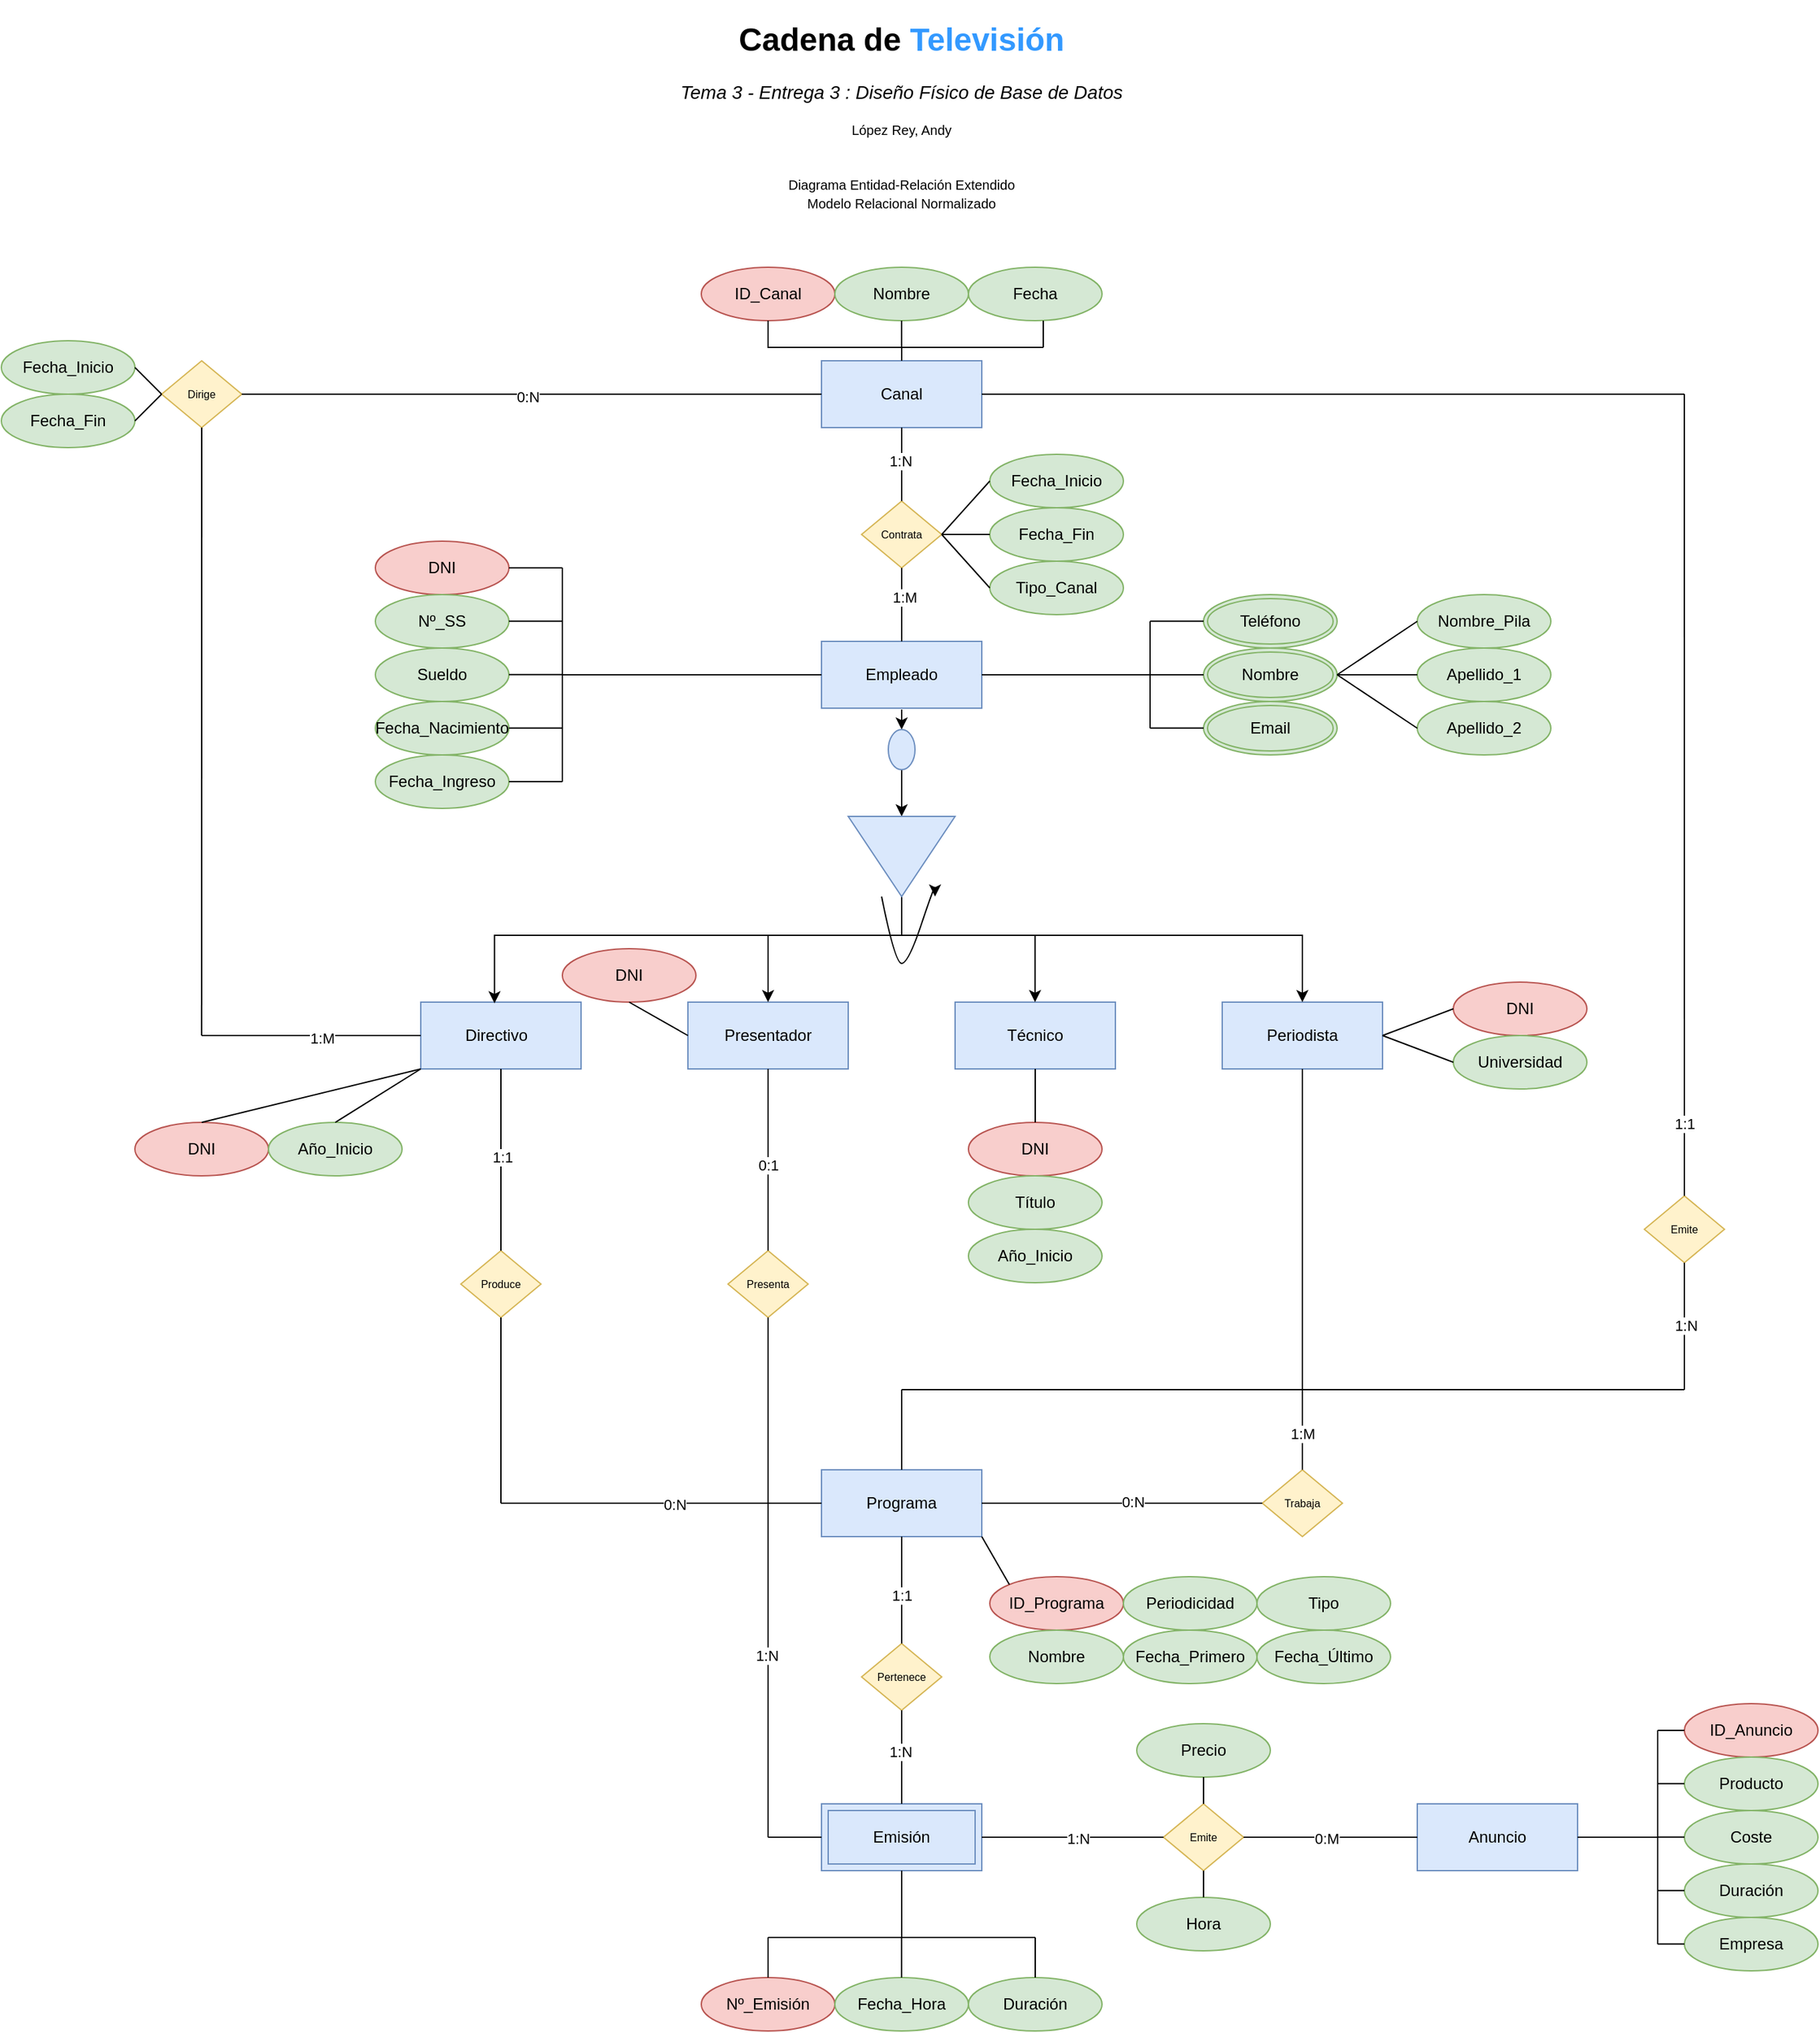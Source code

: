 <mxfile version="23.1.4" type="device">
  <diagram name="Page-1" id="RMpgMSAO8KhYpteEXMV6">
    <mxGraphModel dx="3325" dy="1331" grid="1" gridSize="10" guides="1" tooltips="1" connect="1" arrows="1" fold="1" page="1" pageScale="1" pageWidth="827" pageHeight="1169" math="0" shadow="0">
      <root>
        <mxCell id="0" />
        <mxCell id="1" parent="0" />
        <mxCell id="gojzqPuIl76T890AtQHA-1" value="&lt;h1&gt;Cadena de &lt;font color=&quot;#3399ff&quot;&gt;Televisión&lt;/font&gt;&lt;/h1&gt;&lt;div&gt;&lt;i&gt;&lt;font style=&quot;font-size: 14px;&quot;&gt;Tema 3 - Entrega 3 : Diseño Físico de Base de Datos&lt;/font&gt;&lt;/i&gt;&lt;br&gt;&lt;/div&gt;&lt;div&gt;&lt;br&gt;&lt;/div&gt;&lt;div align=&quot;center&quot; style=&quot;font-size: 10px;&quot;&gt;López Rey, Andy&lt;br&gt;&lt;/div&gt;&lt;p&gt;&lt;br&gt;&lt;font style=&quot;font-size: 10px;&quot;&gt;Diagrama Entidad-Relación Extendido&lt;br&gt;Modelo Relacional Normalizado&lt;/font&gt;&lt;br&gt;&lt;/p&gt;&lt;p&gt;&lt;br&gt;&lt;/p&gt;&lt;p&gt;&lt;br&gt;&lt;/p&gt;" style="text;html=1;strokeColor=none;fillColor=none;spacing=5;spacingTop=-20;whiteSpace=wrap;overflow=hidden;rounded=0;align=center;" vertex="1" parent="1">
          <mxGeometry x="214" y="10" width="400" height="160" as="geometry" />
        </mxCell>
        <mxCell id="gojzqPuIl76T890AtQHA-2" value="Directivo&lt;span style=&quot;white-space: pre;&quot;&gt;&#x9;&lt;/span&gt;" style="html=1;dashed=0;whiteSpace=wrap;fillColor=#dae8fc;strokeColor=#6c8ebf;" vertex="1" parent="1">
          <mxGeometry x="54" y="750" width="120" height="50" as="geometry" />
        </mxCell>
        <mxCell id="gojzqPuIl76T890AtQHA-3" value="Contrata" style="shape=rhombus;html=1;dashed=0;whiteSpace=wrap;perimeter=rhombusPerimeter;fillColor=#fff2cc;strokeColor=#d6b656;fontSize=8;" vertex="1" parent="1">
          <mxGeometry x="384" y="375" width="60" height="50" as="geometry" />
        </mxCell>
        <mxCell id="gojzqPuIl76T890AtQHA-7" value="Empleado" style="html=1;dashed=0;whiteSpace=wrap;fillColor=#dae8fc;strokeColor=#6c8ebf;" vertex="1" parent="1">
          <mxGeometry x="354" y="480" width="120" height="50" as="geometry" />
        </mxCell>
        <mxCell id="gojzqPuIl76T890AtQHA-8" value="Presentador" style="html=1;dashed=0;whiteSpace=wrap;fillColor=#dae8fc;strokeColor=#6c8ebf;" vertex="1" parent="1">
          <mxGeometry x="254" y="750" width="120" height="50" as="geometry" />
        </mxCell>
        <mxCell id="gojzqPuIl76T890AtQHA-9" value="Técnico" style="html=1;dashed=0;whiteSpace=wrap;fillColor=#dae8fc;strokeColor=#6c8ebf;" vertex="1" parent="1">
          <mxGeometry x="454" y="750" width="120" height="50" as="geometry" />
        </mxCell>
        <mxCell id="gojzqPuIl76T890AtQHA-10" value="Periodista" style="html=1;dashed=0;whiteSpace=wrap;fillColor=#dae8fc;strokeColor=#6c8ebf;" vertex="1" parent="1">
          <mxGeometry x="654" y="750" width="120" height="50" as="geometry" />
        </mxCell>
        <mxCell id="gojzqPuIl76T890AtQHA-12" style="edgeStyle=orthogonalEdgeStyle;rounded=0;orthogonalLoop=1;jettySize=auto;html=1;exitX=1;exitY=0.5;exitDx=0;exitDy=0;entryX=0;entryY=0.5;entryDx=0;entryDy=0;" edge="1" parent="1" source="gojzqPuIl76T890AtQHA-17" target="gojzqPuIl76T890AtQHA-15">
          <mxGeometry relative="1" as="geometry" />
        </mxCell>
        <mxCell id="gojzqPuIl76T890AtQHA-13" style="edgeStyle=orthogonalEdgeStyle;rounded=0;orthogonalLoop=1;jettySize=auto;html=1;exitX=1;exitY=0.5;exitDx=0;exitDy=0;entryX=0.5;entryY=0;entryDx=0;entryDy=0;" edge="1" parent="1" source="gojzqPuIl76T890AtQHA-15" target="gojzqPuIl76T890AtQHA-10">
          <mxGeometry relative="1" as="geometry">
            <mxPoint x="494" y="721" as="targetPoint" />
            <Array as="points">
              <mxPoint x="414" y="700" />
              <mxPoint x="714" y="700" />
            </Array>
          </mxGeometry>
        </mxCell>
        <mxCell id="gojzqPuIl76T890AtQHA-14" style="edgeStyle=orthogonalEdgeStyle;rounded=0;orthogonalLoop=1;jettySize=auto;html=1;exitX=1;exitY=0.5;exitDx=0;exitDy=0;entryX=0.46;entryY=0.017;entryDx=0;entryDy=0;entryPerimeter=0;" edge="1" parent="1" source="gojzqPuIl76T890AtQHA-15" target="gojzqPuIl76T890AtQHA-2">
          <mxGeometry relative="1" as="geometry">
            <mxPoint x="334" y="721" as="targetPoint" />
            <Array as="points">
              <mxPoint x="414" y="700" />
              <mxPoint x="109" y="700" />
            </Array>
          </mxGeometry>
        </mxCell>
        <mxCell id="gojzqPuIl76T890AtQHA-15" value="" style="triangle;whiteSpace=wrap;html=1;fillColor=#dae8fc;strokeColor=#6c8ebf;rotation=90;" vertex="1" parent="1">
          <mxGeometry x="384" y="601" width="60" height="80" as="geometry" />
        </mxCell>
        <mxCell id="gojzqPuIl76T890AtQHA-16" value="" style="edgeStyle=orthogonalEdgeStyle;rounded=0;orthogonalLoop=1;jettySize=auto;html=1;exitX=0.5;exitY=1;exitDx=0;exitDy=0;entryX=0;entryY=0.5;entryDx=0;entryDy=0;" edge="1" parent="1" target="gojzqPuIl76T890AtQHA-17">
          <mxGeometry relative="1" as="geometry">
            <mxPoint x="414" y="531" as="sourcePoint" />
            <mxPoint x="414" y="551" as="targetPoint" />
          </mxGeometry>
        </mxCell>
        <mxCell id="gojzqPuIl76T890AtQHA-17" value="" style="ellipse;whiteSpace=wrap;html=1;fillColor=#dae8fc;strokeColor=#6c8ebf;rotation=90;" vertex="1" parent="1">
          <mxGeometry x="399" y="551" width="30" height="20" as="geometry" />
        </mxCell>
        <mxCell id="gojzqPuIl76T890AtQHA-20" value="" style="curved=1;endArrow=classic;html=1;rounded=0;" edge="1" parent="1">
          <mxGeometry width="50" height="50" relative="1" as="geometry">
            <mxPoint x="399" y="671" as="sourcePoint" />
            <mxPoint x="439" y="671" as="targetPoint" />
            <Array as="points">
              <mxPoint x="409" y="721" />
              <mxPoint x="419" y="721" />
              <mxPoint x="439" y="661" />
            </Array>
          </mxGeometry>
        </mxCell>
        <mxCell id="gojzqPuIl76T890AtQHA-31" value="" style="endArrow=classic;html=1;rounded=0;entryX=0.5;entryY=0;entryDx=0;entryDy=0;" edge="1" parent="1" target="gojzqPuIl76T890AtQHA-8">
          <mxGeometry width="50" height="50" relative="1" as="geometry">
            <mxPoint x="314" y="700" as="sourcePoint" />
            <mxPoint x="414" y="690" as="targetPoint" />
          </mxGeometry>
        </mxCell>
        <mxCell id="gojzqPuIl76T890AtQHA-32" value="" style="endArrow=classic;html=1;rounded=0;entryX=0.5;entryY=0;entryDx=0;entryDy=0;" edge="1" parent="1">
          <mxGeometry width="50" height="50" relative="1" as="geometry">
            <mxPoint x="513.86" y="700" as="sourcePoint" />
            <mxPoint x="513.86" y="750" as="targetPoint" />
          </mxGeometry>
        </mxCell>
        <mxCell id="gojzqPuIl76T890AtQHA-33" value="Canal" style="html=1;dashed=0;whiteSpace=wrap;fillColor=#dae8fc;strokeColor=#6c8ebf;" vertex="1" parent="1">
          <mxGeometry x="354" y="270" width="120" height="50" as="geometry" />
        </mxCell>
        <mxCell id="gojzqPuIl76T890AtQHA-34" value="" style="endArrow=none;html=1;rounded=0;exitX=0.5;exitY=1;exitDx=0;exitDy=0;entryX=0.5;entryY=0;entryDx=0;entryDy=0;" edge="1" parent="1" source="gojzqPuIl76T890AtQHA-33" target="gojzqPuIl76T890AtQHA-3">
          <mxGeometry relative="1" as="geometry">
            <mxPoint x="404" y="550" as="sourcePoint" />
            <mxPoint x="564" y="550" as="targetPoint" />
          </mxGeometry>
        </mxCell>
        <mxCell id="gojzqPuIl76T890AtQHA-46" value="1:N" style="edgeLabel;html=1;align=center;verticalAlign=middle;resizable=0;points=[];" vertex="1" connectable="0" parent="gojzqPuIl76T890AtQHA-34">
          <mxGeometry x="-0.086" y="-1" relative="1" as="geometry">
            <mxPoint as="offset" />
          </mxGeometry>
        </mxCell>
        <mxCell id="gojzqPuIl76T890AtQHA-35" value="" style="endArrow=none;html=1;rounded=0;exitX=0.5;exitY=0;exitDx=0;exitDy=0;entryX=0.5;entryY=1;entryDx=0;entryDy=0;" edge="1" parent="1" source="gojzqPuIl76T890AtQHA-7" target="gojzqPuIl76T890AtQHA-3">
          <mxGeometry relative="1" as="geometry">
            <mxPoint x="424" y="330" as="sourcePoint" />
            <mxPoint x="424" y="385" as="targetPoint" />
          </mxGeometry>
        </mxCell>
        <mxCell id="gojzqPuIl76T890AtQHA-47" value="1:M" style="edgeLabel;html=1;align=center;verticalAlign=middle;resizable=0;points=[];" vertex="1" connectable="0" parent="gojzqPuIl76T890AtQHA-35">
          <mxGeometry x="0.216" y="-2" relative="1" as="geometry">
            <mxPoint as="offset" />
          </mxGeometry>
        </mxCell>
        <mxCell id="gojzqPuIl76T890AtQHA-36" value="ID_Canal" style="ellipse;whiteSpace=wrap;html=1;align=center;fillColor=#f8cecc;strokeColor=#b85450;" vertex="1" parent="1">
          <mxGeometry x="264" y="200" width="100" height="40" as="geometry" />
        </mxCell>
        <mxCell id="gojzqPuIl76T890AtQHA-37" value="Nombre" style="ellipse;whiteSpace=wrap;html=1;align=center;fillColor=#d5e8d4;strokeColor=#82b366;" vertex="1" parent="1">
          <mxGeometry x="364" y="200" width="100" height="40" as="geometry" />
        </mxCell>
        <mxCell id="gojzqPuIl76T890AtQHA-38" value="Fecha" style="ellipse;whiteSpace=wrap;html=1;align=center;fillColor=#d5e8d4;strokeColor=#82b366;" vertex="1" parent="1">
          <mxGeometry x="464" y="200" width="100" height="40" as="geometry" />
        </mxCell>
        <mxCell id="gojzqPuIl76T890AtQHA-48" value="Fecha_Inicio" style="ellipse;whiteSpace=wrap;html=1;align=center;fillColor=#d5e8d4;strokeColor=#82b366;" vertex="1" parent="1">
          <mxGeometry x="480" y="340" width="100" height="40" as="geometry" />
        </mxCell>
        <mxCell id="gojzqPuIl76T890AtQHA-49" value="Fecha_Fin" style="ellipse;whiteSpace=wrap;html=1;align=center;fillColor=#d5e8d4;strokeColor=#82b366;" vertex="1" parent="1">
          <mxGeometry x="480" y="380" width="100" height="40" as="geometry" />
        </mxCell>
        <mxCell id="gojzqPuIl76T890AtQHA-50" value="Tipo_Canal" style="ellipse;whiteSpace=wrap;html=1;align=center;fillColor=#d5e8d4;strokeColor=#82b366;" vertex="1" parent="1">
          <mxGeometry x="480" y="420" width="100" height="40" as="geometry" />
        </mxCell>
        <mxCell id="gojzqPuIl76T890AtQHA-51" value="" style="endArrow=none;html=1;rounded=0;exitX=1;exitY=0.5;exitDx=0;exitDy=0;entryX=0;entryY=0.5;entryDx=0;entryDy=0;" edge="1" parent="1" source="gojzqPuIl76T890AtQHA-3" target="gojzqPuIl76T890AtQHA-48">
          <mxGeometry relative="1" as="geometry">
            <mxPoint x="360" y="420" as="sourcePoint" />
            <mxPoint x="520" y="420" as="targetPoint" />
          </mxGeometry>
        </mxCell>
        <mxCell id="gojzqPuIl76T890AtQHA-52" value="" style="endArrow=none;html=1;rounded=0;exitX=1;exitY=0.5;exitDx=0;exitDy=0;" edge="1" parent="1" source="gojzqPuIl76T890AtQHA-3" target="gojzqPuIl76T890AtQHA-49">
          <mxGeometry relative="1" as="geometry">
            <mxPoint x="454" y="410" as="sourcePoint" />
            <mxPoint x="530" y="430" as="targetPoint" />
          </mxGeometry>
        </mxCell>
        <mxCell id="gojzqPuIl76T890AtQHA-53" value="" style="endArrow=none;html=1;rounded=0;exitX=1;exitY=0.5;exitDx=0;exitDy=0;entryX=0;entryY=0.5;entryDx=0;entryDy=0;" edge="1" parent="1" source="gojzqPuIl76T890AtQHA-3" target="gojzqPuIl76T890AtQHA-50">
          <mxGeometry relative="1" as="geometry">
            <mxPoint x="454" y="410" as="sourcePoint" />
            <mxPoint x="460" y="450" as="targetPoint" />
          </mxGeometry>
        </mxCell>
        <mxCell id="gojzqPuIl76T890AtQHA-55" value="Teléfono" style="ellipse;shape=doubleEllipse;margin=3;whiteSpace=wrap;html=1;align=center;fillColor=#d5e8d4;strokeColor=#82b366;" vertex="1" parent="1">
          <mxGeometry x="640" y="445" width="100" height="40" as="geometry" />
        </mxCell>
        <mxCell id="gojzqPuIl76T890AtQHA-56" value="Email" style="ellipse;shape=doubleEllipse;margin=3;whiteSpace=wrap;html=1;align=center;fillColor=#d5e8d4;strokeColor=#82b366;" vertex="1" parent="1">
          <mxGeometry x="640" y="525" width="100" height="40" as="geometry" />
        </mxCell>
        <mxCell id="gojzqPuIl76T890AtQHA-57" value="" style="endArrow=none;html=1;rounded=0;exitX=1;exitY=0.5;exitDx=0;exitDy=0;" edge="1" parent="1" source="gojzqPuIl76T890AtQHA-7">
          <mxGeometry relative="1" as="geometry">
            <mxPoint x="470" y="540" as="sourcePoint" />
            <mxPoint x="600" y="505" as="targetPoint" />
          </mxGeometry>
        </mxCell>
        <mxCell id="gojzqPuIl76T890AtQHA-60" value="" style="endArrow=none;html=1;rounded=0;entryX=0;entryY=0.5;entryDx=0;entryDy=0;" edge="1" parent="1">
          <mxGeometry relative="1" as="geometry">
            <mxPoint x="600" y="544.92" as="sourcePoint" />
            <mxPoint x="640" y="544.92" as="targetPoint" />
          </mxGeometry>
        </mxCell>
        <mxCell id="gojzqPuIl76T890AtQHA-63" value="" style="endArrow=none;html=1;rounded=0;" edge="1" parent="1">
          <mxGeometry relative="1" as="geometry">
            <mxPoint x="600" y="465" as="sourcePoint" />
            <mxPoint x="600" y="545" as="targetPoint" />
          </mxGeometry>
        </mxCell>
        <mxCell id="gojzqPuIl76T890AtQHA-65" value="" style="endArrow=none;html=1;rounded=0;entryX=0;entryY=0.5;entryDx=0;entryDy=0;" edge="1" parent="1">
          <mxGeometry relative="1" as="geometry">
            <mxPoint x="600" y="464.92" as="sourcePoint" />
            <mxPoint x="640" y="464.92" as="targetPoint" />
          </mxGeometry>
        </mxCell>
        <mxCell id="gojzqPuIl76T890AtQHA-66" value="DNI" style="ellipse;whiteSpace=wrap;html=1;align=center;fillColor=#f8cecc;strokeColor=#b85450;" vertex="1" parent="1">
          <mxGeometry x="20" y="405" width="100" height="40" as="geometry" />
        </mxCell>
        <mxCell id="gojzqPuIl76T890AtQHA-67" value="Nº_SS" style="ellipse;whiteSpace=wrap;html=1;align=center;fillColor=#d5e8d4;strokeColor=#82b366;" vertex="1" parent="1">
          <mxGeometry x="20" y="445" width="100" height="40" as="geometry" />
        </mxCell>
        <mxCell id="gojzqPuIl76T890AtQHA-68" value="Fecha_Ingreso" style="ellipse;whiteSpace=wrap;html=1;align=center;fillColor=#d5e8d4;strokeColor=#82b366;" vertex="1" parent="1">
          <mxGeometry x="20" y="565" width="100" height="40" as="geometry" />
        </mxCell>
        <mxCell id="gojzqPuIl76T890AtQHA-69" value="Nombre" style="ellipse;shape=doubleEllipse;margin=3;whiteSpace=wrap;html=1;align=center;fillColor=#d5e8d4;strokeColor=#82b366;" vertex="1" parent="1">
          <mxGeometry x="640" y="485" width="100" height="40" as="geometry" />
        </mxCell>
        <mxCell id="gojzqPuIl76T890AtQHA-70" value="" style="endArrow=none;html=1;rounded=0;entryX=0;entryY=0.5;entryDx=0;entryDy=0;" edge="1" parent="1" target="gojzqPuIl76T890AtQHA-69">
          <mxGeometry relative="1" as="geometry">
            <mxPoint x="600" y="505" as="sourcePoint" />
            <mxPoint x="610" y="515" as="targetPoint" />
          </mxGeometry>
        </mxCell>
        <mxCell id="gojzqPuIl76T890AtQHA-71" value="Sueldo" style="ellipse;whiteSpace=wrap;html=1;align=center;fillColor=#d5e8d4;strokeColor=#82b366;" vertex="1" parent="1">
          <mxGeometry x="20" y="485" width="100" height="40" as="geometry" />
        </mxCell>
        <mxCell id="gojzqPuIl76T890AtQHA-72" value="Fecha_Nacimiento" style="ellipse;whiteSpace=wrap;html=1;align=center;fillColor=#d5e8d4;strokeColor=#82b366;" vertex="1" parent="1">
          <mxGeometry x="20" y="525" width="100" height="40" as="geometry" />
        </mxCell>
        <mxCell id="gojzqPuIl76T890AtQHA-73" value="Nombre_Pila" style="ellipse;whiteSpace=wrap;html=1;align=center;fillColor=#d5e8d4;strokeColor=#82b366;" vertex="1" parent="1">
          <mxGeometry x="800" y="445" width="100" height="40" as="geometry" />
        </mxCell>
        <mxCell id="gojzqPuIl76T890AtQHA-74" value="Apellido_1" style="ellipse;whiteSpace=wrap;html=1;align=center;fillColor=#d5e8d4;strokeColor=#82b366;" vertex="1" parent="1">
          <mxGeometry x="800" y="485" width="100" height="40" as="geometry" />
        </mxCell>
        <mxCell id="gojzqPuIl76T890AtQHA-75" value="Apellido_2" style="ellipse;whiteSpace=wrap;html=1;align=center;fillColor=#d5e8d4;strokeColor=#82b366;" vertex="1" parent="1">
          <mxGeometry x="800" y="525" width="100" height="40" as="geometry" />
        </mxCell>
        <mxCell id="gojzqPuIl76T890AtQHA-76" value="" style="endArrow=none;html=1;rounded=0;exitX=1;exitY=0.5;exitDx=0;exitDy=0;entryX=0;entryY=0.5;entryDx=0;entryDy=0;" edge="1" parent="1" source="gojzqPuIl76T890AtQHA-69" target="gojzqPuIl76T890AtQHA-73">
          <mxGeometry relative="1" as="geometry">
            <mxPoint x="660" y="520" as="sourcePoint" />
            <mxPoint x="820" y="520" as="targetPoint" />
          </mxGeometry>
        </mxCell>
        <mxCell id="gojzqPuIl76T890AtQHA-77" value="" style="endArrow=none;html=1;rounded=0;exitX=1;exitY=0.5;exitDx=0;exitDy=0;entryX=0;entryY=0.5;entryDx=0;entryDy=0;" edge="1" parent="1" source="gojzqPuIl76T890AtQHA-69" target="gojzqPuIl76T890AtQHA-74">
          <mxGeometry relative="1" as="geometry">
            <mxPoint x="750" y="515" as="sourcePoint" />
            <mxPoint x="810" y="475" as="targetPoint" />
          </mxGeometry>
        </mxCell>
        <mxCell id="gojzqPuIl76T890AtQHA-78" value="" style="endArrow=none;html=1;rounded=0;exitX=1;exitY=0.5;exitDx=0;exitDy=0;entryX=0;entryY=0.5;entryDx=0;entryDy=0;" edge="1" parent="1" source="gojzqPuIl76T890AtQHA-69" target="gojzqPuIl76T890AtQHA-75">
          <mxGeometry relative="1" as="geometry">
            <mxPoint x="750" y="515" as="sourcePoint" />
            <mxPoint x="810" y="515" as="targetPoint" />
          </mxGeometry>
        </mxCell>
        <mxCell id="gojzqPuIl76T890AtQHA-79" value="" style="endArrow=none;html=1;rounded=0;entryX=0;entryY=0.5;entryDx=0;entryDy=0;" edge="1" parent="1" target="gojzqPuIl76T890AtQHA-7">
          <mxGeometry relative="1" as="geometry">
            <mxPoint x="160" y="505" as="sourcePoint" />
            <mxPoint x="340" y="504.92" as="targetPoint" />
          </mxGeometry>
        </mxCell>
        <mxCell id="gojzqPuIl76T890AtQHA-82" value="" style="endArrow=none;html=1;rounded=0;" edge="1" parent="1">
          <mxGeometry relative="1" as="geometry">
            <mxPoint x="160" y="425" as="sourcePoint" />
            <mxPoint x="160" y="585" as="targetPoint" />
          </mxGeometry>
        </mxCell>
        <mxCell id="gojzqPuIl76T890AtQHA-83" value="" style="endArrow=none;html=1;rounded=0;exitX=1;exitY=0.5;exitDx=0;exitDy=0;" edge="1" parent="1" source="gojzqPuIl76T890AtQHA-66">
          <mxGeometry relative="1" as="geometry">
            <mxPoint x="80" y="540" as="sourcePoint" />
            <mxPoint x="160" y="425" as="targetPoint" />
          </mxGeometry>
        </mxCell>
        <mxCell id="gojzqPuIl76T890AtQHA-84" value="" style="endArrow=none;html=1;rounded=0;exitX=1;exitY=0.5;exitDx=0;exitDy=0;" edge="1" parent="1">
          <mxGeometry relative="1" as="geometry">
            <mxPoint x="120" y="464.86" as="sourcePoint" />
            <mxPoint x="160" y="464.86" as="targetPoint" />
          </mxGeometry>
        </mxCell>
        <mxCell id="gojzqPuIl76T890AtQHA-85" value="" style="endArrow=none;html=1;rounded=0;exitX=1;exitY=0.5;exitDx=0;exitDy=0;" edge="1" parent="1">
          <mxGeometry relative="1" as="geometry">
            <mxPoint x="120" y="504.86" as="sourcePoint" />
            <mxPoint x="160" y="504.86" as="targetPoint" />
          </mxGeometry>
        </mxCell>
        <mxCell id="gojzqPuIl76T890AtQHA-86" value="" style="endArrow=none;html=1;rounded=0;exitX=1;exitY=0.5;exitDx=0;exitDy=0;" edge="1" parent="1">
          <mxGeometry relative="1" as="geometry">
            <mxPoint x="120" y="544.86" as="sourcePoint" />
            <mxPoint x="160" y="544.86" as="targetPoint" />
          </mxGeometry>
        </mxCell>
        <mxCell id="gojzqPuIl76T890AtQHA-87" value="" style="endArrow=none;html=1;rounded=0;exitX=1;exitY=0.5;exitDx=0;exitDy=0;" edge="1" parent="1" source="gojzqPuIl76T890AtQHA-68">
          <mxGeometry relative="1" as="geometry">
            <mxPoint x="150" y="584" as="sourcePoint" />
            <mxPoint x="160" y="585" as="targetPoint" />
          </mxGeometry>
        </mxCell>
        <mxCell id="gojzqPuIl76T890AtQHA-88" value="DNI" style="ellipse;whiteSpace=wrap;html=1;align=center;fillColor=#f8cecc;strokeColor=#b85450;" vertex="1" parent="1">
          <mxGeometry x="-160" y="840" width="100" height="40" as="geometry" />
        </mxCell>
        <mxCell id="gojzqPuIl76T890AtQHA-89" value="Año_Inicio" style="ellipse;whiteSpace=wrap;html=1;align=center;fillColor=#d5e8d4;strokeColor=#82b366;" vertex="1" parent="1">
          <mxGeometry x="-60" y="840" width="100" height="40" as="geometry" />
        </mxCell>
        <mxCell id="gojzqPuIl76T890AtQHA-90" value="DNI" style="ellipse;whiteSpace=wrap;html=1;align=center;fillColor=#f8cecc;strokeColor=#b85450;" vertex="1" parent="1">
          <mxGeometry x="827" y="735" width="100" height="40" as="geometry" />
        </mxCell>
        <mxCell id="gojzqPuIl76T890AtQHA-91" value="Universidad" style="ellipse;whiteSpace=wrap;html=1;align=center;fillColor=#d5e8d4;strokeColor=#82b366;" vertex="1" parent="1">
          <mxGeometry x="827" y="775" width="100" height="40" as="geometry" />
        </mxCell>
        <mxCell id="gojzqPuIl76T890AtQHA-92" value="DNI" style="ellipse;whiteSpace=wrap;html=1;align=center;fillColor=#f8cecc;strokeColor=#b85450;" vertex="1" parent="1">
          <mxGeometry x="160" y="710" width="100" height="40" as="geometry" />
        </mxCell>
        <mxCell id="gojzqPuIl76T890AtQHA-94" value="DNI" style="ellipse;whiteSpace=wrap;html=1;align=center;fillColor=#f8cecc;strokeColor=#b85450;" vertex="1" parent="1">
          <mxGeometry x="464" y="840" width="100" height="40" as="geometry" />
        </mxCell>
        <mxCell id="gojzqPuIl76T890AtQHA-95" value="Título" style="ellipse;whiteSpace=wrap;html=1;align=center;fillColor=#d5e8d4;strokeColor=#82b366;" vertex="1" parent="1">
          <mxGeometry x="464" y="880" width="100" height="40" as="geometry" />
        </mxCell>
        <mxCell id="gojzqPuIl76T890AtQHA-96" value="" style="endArrow=none;html=1;rounded=0;exitX=0.5;exitY=0;exitDx=0;exitDy=0;entryX=0;entryY=1;entryDx=0;entryDy=0;" edge="1" parent="1" source="gojzqPuIl76T890AtQHA-88" target="gojzqPuIl76T890AtQHA-2">
          <mxGeometry relative="1" as="geometry">
            <mxPoint x="-60" y="800" as="sourcePoint" />
            <mxPoint x="-40" y="800" as="targetPoint" />
          </mxGeometry>
        </mxCell>
        <mxCell id="gojzqPuIl76T890AtQHA-97" value="" style="endArrow=none;html=1;rounded=0;exitX=0.5;exitY=0;exitDx=0;exitDy=0;entryX=0;entryY=1;entryDx=0;entryDy=0;" edge="1" parent="1" source="gojzqPuIl76T890AtQHA-89" target="gojzqPuIl76T890AtQHA-2">
          <mxGeometry relative="1" as="geometry">
            <mxPoint x="10" y="765" as="sourcePoint" />
            <mxPoint x="64" y="785" as="targetPoint" />
          </mxGeometry>
        </mxCell>
        <mxCell id="gojzqPuIl76T890AtQHA-99" value="" style="endArrow=none;html=1;rounded=0;exitX=0.5;exitY=1;exitDx=0;exitDy=0;entryX=0;entryY=0.5;entryDx=0;entryDy=0;" edge="1" parent="1" source="gojzqPuIl76T890AtQHA-92" target="gojzqPuIl76T890AtQHA-8">
          <mxGeometry relative="1" as="geometry">
            <mxPoint x="220" y="825" as="sourcePoint" />
            <mxPoint x="264" y="785" as="targetPoint" />
          </mxGeometry>
        </mxCell>
        <mxCell id="gojzqPuIl76T890AtQHA-102" value="" style="endArrow=none;html=1;rounded=0;exitX=1;exitY=0.5;exitDx=0;exitDy=0;entryX=0;entryY=0.5;entryDx=0;entryDy=0;" edge="1" parent="1" source="gojzqPuIl76T890AtQHA-10" target="gojzqPuIl76T890AtQHA-90">
          <mxGeometry relative="1" as="geometry">
            <mxPoint x="594" y="795" as="sourcePoint" />
            <mxPoint x="644" y="770" as="targetPoint" />
          </mxGeometry>
        </mxCell>
        <mxCell id="gojzqPuIl76T890AtQHA-103" value="" style="endArrow=none;html=1;rounded=0;exitX=1;exitY=0.5;exitDx=0;exitDy=0;entryX=0;entryY=0.5;entryDx=0;entryDy=0;" edge="1" parent="1" source="gojzqPuIl76T890AtQHA-10" target="gojzqPuIl76T890AtQHA-91">
          <mxGeometry relative="1" as="geometry">
            <mxPoint x="784" y="785" as="sourcePoint" />
            <mxPoint x="837" y="765" as="targetPoint" />
          </mxGeometry>
        </mxCell>
        <mxCell id="gojzqPuIl76T890AtQHA-104" value="" style="endArrow=none;html=1;rounded=0;entryX=0.5;entryY=0;entryDx=0;entryDy=0;" edge="1" parent="1" target="gojzqPuIl76T890AtQHA-33">
          <mxGeometry relative="1" as="geometry">
            <mxPoint x="414" y="260" as="sourcePoint" />
            <mxPoint x="510" y="270" as="targetPoint" />
          </mxGeometry>
        </mxCell>
        <mxCell id="gojzqPuIl76T890AtQHA-106" value="" style="endArrow=none;html=1;rounded=0;exitX=0.5;exitY=1;exitDx=0;exitDy=0;" edge="1" parent="1" source="gojzqPuIl76T890AtQHA-36">
          <mxGeometry relative="1" as="geometry">
            <mxPoint x="424" y="270" as="sourcePoint" />
            <mxPoint x="314" y="260" as="targetPoint" />
          </mxGeometry>
        </mxCell>
        <mxCell id="gojzqPuIl76T890AtQHA-107" value="" style="endArrow=none;html=1;rounded=0;exitX=0.5;exitY=1;exitDx=0;exitDy=0;" edge="1" parent="1">
          <mxGeometry relative="1" as="geometry">
            <mxPoint x="413.93" y="240" as="sourcePoint" />
            <mxPoint x="413.93" y="260" as="targetPoint" />
          </mxGeometry>
        </mxCell>
        <mxCell id="gojzqPuIl76T890AtQHA-108" value="" style="endArrow=none;html=1;rounded=0;exitX=0.5;exitY=1;exitDx=0;exitDy=0;" edge="1" parent="1">
          <mxGeometry relative="1" as="geometry">
            <mxPoint x="520" y="240" as="sourcePoint" />
            <mxPoint x="520" y="260" as="targetPoint" />
          </mxGeometry>
        </mxCell>
        <mxCell id="gojzqPuIl76T890AtQHA-109" value="" style="endArrow=none;html=1;rounded=0;" edge="1" parent="1">
          <mxGeometry relative="1" as="geometry">
            <mxPoint x="313.5" y="260" as="sourcePoint" />
            <mxPoint x="520" y="260" as="targetPoint" />
          </mxGeometry>
        </mxCell>
        <mxCell id="gojzqPuIl76T890AtQHA-110" value="Dirige" style="shape=rhombus;html=1;dashed=0;whiteSpace=wrap;perimeter=rhombusPerimeter;fillColor=#fff2cc;strokeColor=#d6b656;fontSize=8;" vertex="1" parent="1">
          <mxGeometry x="-140" y="270" width="60" height="50" as="geometry" />
        </mxCell>
        <mxCell id="gojzqPuIl76T890AtQHA-112" value="" style="endArrow=none;html=1;rounded=0;exitX=0.5;exitY=1;exitDx=0;exitDy=0;" edge="1" parent="1" source="gojzqPuIl76T890AtQHA-110">
          <mxGeometry relative="1" as="geometry">
            <mxPoint x="-110.08" y="325" as="sourcePoint" />
            <mxPoint x="-110.08" y="775" as="targetPoint" />
          </mxGeometry>
        </mxCell>
        <mxCell id="gojzqPuIl76T890AtQHA-113" value="" style="endArrow=none;html=1;rounded=0;entryX=0;entryY=0.5;entryDx=0;entryDy=0;exitX=1;exitY=0.5;exitDx=0;exitDy=0;" edge="1" parent="1" source="gojzqPuIl76T890AtQHA-110" target="gojzqPuIl76T890AtQHA-33">
          <mxGeometry relative="1" as="geometry">
            <mxPoint x="40" y="430" as="sourcePoint" />
            <mxPoint x="200" y="430" as="targetPoint" />
          </mxGeometry>
        </mxCell>
        <mxCell id="gojzqPuIl76T890AtQHA-118" value="0:N" style="edgeLabel;html=1;align=center;verticalAlign=middle;resizable=0;points=[];" vertex="1" connectable="0" parent="gojzqPuIl76T890AtQHA-113">
          <mxGeometry x="-0.014" y="-2" relative="1" as="geometry">
            <mxPoint as="offset" />
          </mxGeometry>
        </mxCell>
        <mxCell id="gojzqPuIl76T890AtQHA-117" value="" style="endArrow=none;html=1;rounded=0;entryX=0;entryY=0.5;entryDx=0;entryDy=0;" edge="1" parent="1" target="gojzqPuIl76T890AtQHA-2">
          <mxGeometry relative="1" as="geometry">
            <mxPoint x="-110" y="775" as="sourcePoint" />
            <mxPoint x="180" y="710" as="targetPoint" />
          </mxGeometry>
        </mxCell>
        <mxCell id="gojzqPuIl76T890AtQHA-119" value="1:M" style="edgeLabel;html=1;align=center;verticalAlign=middle;resizable=0;points=[];" vertex="1" connectable="0" parent="gojzqPuIl76T890AtQHA-117">
          <mxGeometry x="0.093" y="-2" relative="1" as="geometry">
            <mxPoint as="offset" />
          </mxGeometry>
        </mxCell>
        <mxCell id="gojzqPuIl76T890AtQHA-120" value="Año_Inicio" style="ellipse;whiteSpace=wrap;html=1;align=center;fillColor=#d5e8d4;strokeColor=#82b366;" vertex="1" parent="1">
          <mxGeometry x="464" y="920" width="100" height="40" as="geometry" />
        </mxCell>
        <mxCell id="gojzqPuIl76T890AtQHA-121" value="Produce" style="shape=rhombus;html=1;dashed=0;whiteSpace=wrap;perimeter=rhombusPerimeter;fillColor=#fff2cc;strokeColor=#d6b656;fontSize=8;" vertex="1" parent="1">
          <mxGeometry x="84" y="936" width="60" height="50" as="geometry" />
        </mxCell>
        <mxCell id="gojzqPuIl76T890AtQHA-122" value="Programa" style="html=1;dashed=0;whiteSpace=wrap;fillColor=#dae8fc;strokeColor=#6c8ebf;" vertex="1" parent="1">
          <mxGeometry x="354" y="1100" width="120" height="50" as="geometry" />
        </mxCell>
        <mxCell id="gojzqPuIl76T890AtQHA-123" value="Anuncio" style="html=1;dashed=0;whiteSpace=wrap;fillColor=#dae8fc;strokeColor=#6c8ebf;" vertex="1" parent="1">
          <mxGeometry x="800" y="1350" width="120" height="50" as="geometry" />
        </mxCell>
        <mxCell id="gojzqPuIl76T890AtQHA-124" value="Emisión" style="shape=ext;margin=3;double=1;whiteSpace=wrap;html=1;align=center;fillColor=#dae8fc;strokeColor=#6c8ebf;" vertex="1" parent="1">
          <mxGeometry x="354" y="1350" width="120" height="50" as="geometry" />
        </mxCell>
        <mxCell id="gojzqPuIl76T890AtQHA-125" value="" style="endArrow=none;html=1;rounded=0;exitX=1;exitY=0.5;exitDx=0;exitDy=0;" edge="1" parent="1" source="gojzqPuIl76T890AtQHA-33">
          <mxGeometry relative="1" as="geometry">
            <mxPoint x="460" y="400" as="sourcePoint" />
            <mxPoint x="1000" y="295" as="targetPoint" />
          </mxGeometry>
        </mxCell>
        <mxCell id="gojzqPuIl76T890AtQHA-127" value="Emite" style="shape=rhombus;html=1;dashed=0;whiteSpace=wrap;perimeter=rhombusPerimeter;fillColor=#fff2cc;strokeColor=#d6b656;fontSize=8;" vertex="1" parent="1">
          <mxGeometry x="970" y="895" width="60" height="50" as="geometry" />
        </mxCell>
        <mxCell id="gojzqPuIl76T890AtQHA-128" value="" style="endArrow=none;html=1;rounded=0;exitX=0.5;exitY=0;exitDx=0;exitDy=0;" edge="1" parent="1" source="gojzqPuIl76T890AtQHA-127">
          <mxGeometry relative="1" as="geometry">
            <mxPoint x="999.94" y="335" as="sourcePoint" />
            <mxPoint x="999.94" y="295" as="targetPoint" />
          </mxGeometry>
        </mxCell>
        <mxCell id="gojzqPuIl76T890AtQHA-157" value="1:1" style="edgeLabel;html=1;align=center;verticalAlign=middle;resizable=0;points=[];" vertex="1" connectable="0" parent="gojzqPuIl76T890AtQHA-128">
          <mxGeometry x="-0.818" relative="1" as="geometry">
            <mxPoint as="offset" />
          </mxGeometry>
        </mxCell>
        <mxCell id="gojzqPuIl76T890AtQHA-129" value="" style="endArrow=none;html=1;rounded=0;exitX=0.5;exitY=1;exitDx=0;exitDy=0;entryX=0.5;entryY=0;entryDx=0;entryDy=0;" edge="1" parent="1" source="gojzqPuIl76T890AtQHA-2" target="gojzqPuIl76T890AtQHA-121">
          <mxGeometry relative="1" as="geometry">
            <mxPoint x="140" y="980" as="sourcePoint" />
            <mxPoint x="300" y="980" as="targetPoint" />
          </mxGeometry>
        </mxCell>
        <mxCell id="gojzqPuIl76T890AtQHA-132" value="1:1" style="edgeLabel;html=1;align=center;verticalAlign=middle;resizable=0;points=[];" vertex="1" connectable="0" parent="gojzqPuIl76T890AtQHA-129">
          <mxGeometry x="-0.029" y="1" relative="1" as="geometry">
            <mxPoint as="offset" />
          </mxGeometry>
        </mxCell>
        <mxCell id="gojzqPuIl76T890AtQHA-130" value="" style="endArrow=none;html=1;rounded=0;exitX=0.5;exitY=1;exitDx=0;exitDy=0;" edge="1" parent="1" source="gojzqPuIl76T890AtQHA-121">
          <mxGeometry relative="1" as="geometry">
            <mxPoint x="114" y="991" as="sourcePoint" />
            <mxPoint x="114" y="1125" as="targetPoint" />
          </mxGeometry>
        </mxCell>
        <mxCell id="gojzqPuIl76T890AtQHA-131" value="" style="endArrow=none;html=1;rounded=0;entryX=0;entryY=0.5;entryDx=0;entryDy=0;" edge="1" parent="1" target="gojzqPuIl76T890AtQHA-122">
          <mxGeometry relative="1" as="geometry">
            <mxPoint x="114" y="1125" as="sourcePoint" />
            <mxPoint x="348.0" y="1125" as="targetPoint" />
          </mxGeometry>
        </mxCell>
        <mxCell id="gojzqPuIl76T890AtQHA-133" value="0:N" style="edgeLabel;html=1;align=center;verticalAlign=middle;resizable=0;points=[];" vertex="1" connectable="0" parent="gojzqPuIl76T890AtQHA-131">
          <mxGeometry x="0.083" y="-1" relative="1" as="geometry">
            <mxPoint as="offset" />
          </mxGeometry>
        </mxCell>
        <mxCell id="gojzqPuIl76T890AtQHA-134" value="Pertenece" style="shape=rhombus;html=1;dashed=0;whiteSpace=wrap;perimeter=rhombusPerimeter;fillColor=#fff2cc;strokeColor=#d6b656;fontSize=8;" vertex="1" parent="1">
          <mxGeometry x="384" y="1230" width="60" height="50" as="geometry" />
        </mxCell>
        <mxCell id="gojzqPuIl76T890AtQHA-135" value="" style="endArrow=none;html=1;rounded=0;exitX=0.5;exitY=1;exitDx=0;exitDy=0;entryX=0.5;entryY=0;entryDx=0;entryDy=0;" edge="1" parent="1" source="gojzqPuIl76T890AtQHA-122" target="gojzqPuIl76T890AtQHA-134">
          <mxGeometry relative="1" as="geometry">
            <mxPoint x="420" y="1240" as="sourcePoint" />
            <mxPoint x="580" y="1240" as="targetPoint" />
          </mxGeometry>
        </mxCell>
        <mxCell id="gojzqPuIl76T890AtQHA-137" value="1:1" style="edgeLabel;html=1;align=center;verticalAlign=middle;resizable=0;points=[];" vertex="1" connectable="0" parent="gojzqPuIl76T890AtQHA-135">
          <mxGeometry x="0.083" relative="1" as="geometry">
            <mxPoint as="offset" />
          </mxGeometry>
        </mxCell>
        <mxCell id="gojzqPuIl76T890AtQHA-136" value="" style="endArrow=none;html=1;rounded=0;exitX=0.5;exitY=0;exitDx=0;exitDy=0;entryX=0.5;entryY=1;entryDx=0;entryDy=0;" edge="1" parent="1" source="gojzqPuIl76T890AtQHA-124" target="gojzqPuIl76T890AtQHA-134">
          <mxGeometry relative="1" as="geometry">
            <mxPoint x="424" y="1160" as="sourcePoint" />
            <mxPoint x="424" y="1240" as="targetPoint" />
          </mxGeometry>
        </mxCell>
        <mxCell id="gojzqPuIl76T890AtQHA-138" value="1:N" style="edgeLabel;html=1;align=center;verticalAlign=middle;resizable=0;points=[];" vertex="1" connectable="0" parent="gojzqPuIl76T890AtQHA-136">
          <mxGeometry x="0.114" y="1" relative="1" as="geometry">
            <mxPoint as="offset" />
          </mxGeometry>
        </mxCell>
        <mxCell id="gojzqPuIl76T890AtQHA-139" value="Emite" style="shape=rhombus;html=1;dashed=0;whiteSpace=wrap;perimeter=rhombusPerimeter;fillColor=#fff2cc;strokeColor=#d6b656;fontSize=8;" vertex="1" parent="1">
          <mxGeometry x="610" y="1350" width="60" height="50" as="geometry" />
        </mxCell>
        <mxCell id="gojzqPuIl76T890AtQHA-140" value="" style="endArrow=none;html=1;rounded=0;exitX=1;exitY=0.5;exitDx=0;exitDy=0;entryX=0;entryY=0.5;entryDx=0;entryDy=0;" edge="1" parent="1" source="gojzqPuIl76T890AtQHA-124" target="gojzqPuIl76T890AtQHA-139">
          <mxGeometry relative="1" as="geometry">
            <mxPoint x="550" y="1390" as="sourcePoint" />
            <mxPoint x="710" y="1390" as="targetPoint" />
          </mxGeometry>
        </mxCell>
        <mxCell id="gojzqPuIl76T890AtQHA-142" value="1:N" style="edgeLabel;html=1;align=center;verticalAlign=middle;resizable=0;points=[];" vertex="1" connectable="0" parent="gojzqPuIl76T890AtQHA-140">
          <mxGeometry x="0.06" y="-1" relative="1" as="geometry">
            <mxPoint as="offset" />
          </mxGeometry>
        </mxCell>
        <mxCell id="gojzqPuIl76T890AtQHA-141" value="" style="endArrow=none;html=1;rounded=0;exitX=1;exitY=0.5;exitDx=0;exitDy=0;entryX=0;entryY=0.5;entryDx=0;entryDy=0;" edge="1" parent="1" source="gojzqPuIl76T890AtQHA-139" target="gojzqPuIl76T890AtQHA-123">
          <mxGeometry relative="1" as="geometry">
            <mxPoint x="484" y="1385" as="sourcePoint" />
            <mxPoint x="620" y="1385" as="targetPoint" />
          </mxGeometry>
        </mxCell>
        <mxCell id="gojzqPuIl76T890AtQHA-143" value="0:M" style="edgeLabel;html=1;align=center;verticalAlign=middle;resizable=0;points=[];" vertex="1" connectable="0" parent="gojzqPuIl76T890AtQHA-141">
          <mxGeometry x="-0.047" y="-1" relative="1" as="geometry">
            <mxPoint as="offset" />
          </mxGeometry>
        </mxCell>
        <mxCell id="gojzqPuIl76T890AtQHA-144" value="Presenta" style="shape=rhombus;html=1;dashed=0;whiteSpace=wrap;perimeter=rhombusPerimeter;fillColor=#fff2cc;strokeColor=#d6b656;fontSize=8;" vertex="1" parent="1">
          <mxGeometry x="284" y="936" width="60" height="50" as="geometry" />
        </mxCell>
        <mxCell id="gojzqPuIl76T890AtQHA-145" value="" style="endArrow=none;html=1;rounded=0;exitX=0.5;exitY=1;exitDx=0;exitDy=0;entryX=0.5;entryY=0;entryDx=0;entryDy=0;" edge="1" parent="1" source="gojzqPuIl76T890AtQHA-8" target="gojzqPuIl76T890AtQHA-144">
          <mxGeometry relative="1" as="geometry">
            <mxPoint x="300" y="1020" as="sourcePoint" />
            <mxPoint x="460" y="1020" as="targetPoint" />
          </mxGeometry>
        </mxCell>
        <mxCell id="gojzqPuIl76T890AtQHA-148" value="0:1" style="edgeLabel;html=1;align=center;verticalAlign=middle;resizable=0;points=[];" vertex="1" connectable="0" parent="gojzqPuIl76T890AtQHA-145">
          <mxGeometry x="0.055" relative="1" as="geometry">
            <mxPoint as="offset" />
          </mxGeometry>
        </mxCell>
        <mxCell id="gojzqPuIl76T890AtQHA-146" value="" style="endArrow=none;html=1;rounded=0;exitX=0.5;exitY=1;exitDx=0;exitDy=0;" edge="1" parent="1" source="gojzqPuIl76T890AtQHA-144">
          <mxGeometry relative="1" as="geometry">
            <mxPoint x="314.0" y="981" as="sourcePoint" />
            <mxPoint x="314" y="1375" as="targetPoint" />
          </mxGeometry>
        </mxCell>
        <mxCell id="gojzqPuIl76T890AtQHA-149" value="1:N" style="edgeLabel;html=1;align=center;verticalAlign=middle;resizable=0;points=[];" vertex="1" connectable="0" parent="gojzqPuIl76T890AtQHA-146">
          <mxGeometry x="0.299" y="-1" relative="1" as="geometry">
            <mxPoint as="offset" />
          </mxGeometry>
        </mxCell>
        <mxCell id="gojzqPuIl76T890AtQHA-147" value="" style="endArrow=none;html=1;rounded=0;entryX=0;entryY=0.5;entryDx=0;entryDy=0;" edge="1" parent="1" target="gojzqPuIl76T890AtQHA-124">
          <mxGeometry relative="1" as="geometry">
            <mxPoint x="314" y="1375" as="sourcePoint" />
            <mxPoint x="358.0" y="1375" as="targetPoint" />
          </mxGeometry>
        </mxCell>
        <mxCell id="gojzqPuIl76T890AtQHA-150" value="Trabaja" style="shape=rhombus;html=1;dashed=0;whiteSpace=wrap;perimeter=rhombusPerimeter;fillColor=#fff2cc;strokeColor=#d6b656;fontSize=8;" vertex="1" parent="1">
          <mxGeometry x="684" y="1100" width="60" height="50" as="geometry" />
        </mxCell>
        <mxCell id="gojzqPuIl76T890AtQHA-151" value="" style="endArrow=none;html=1;rounded=0;entryX=0;entryY=0.5;entryDx=0;entryDy=0;exitX=1;exitY=0.5;exitDx=0;exitDy=0;" edge="1" parent="1" source="gojzqPuIl76T890AtQHA-122" target="gojzqPuIl76T890AtQHA-150">
          <mxGeometry relative="1" as="geometry">
            <mxPoint x="690" y="1030" as="sourcePoint" />
            <mxPoint x="850" y="1030" as="targetPoint" />
          </mxGeometry>
        </mxCell>
        <mxCell id="gojzqPuIl76T890AtQHA-159" value="0:N" style="edgeLabel;html=1;align=center;verticalAlign=middle;resizable=0;points=[];" vertex="1" connectable="0" parent="gojzqPuIl76T890AtQHA-151">
          <mxGeometry x="0.075" y="1" relative="1" as="geometry">
            <mxPoint as="offset" />
          </mxGeometry>
        </mxCell>
        <mxCell id="gojzqPuIl76T890AtQHA-152" value="" style="endArrow=none;html=1;rounded=0;entryX=0.5;entryY=1;entryDx=0;entryDy=0;exitX=0.5;exitY=0;exitDx=0;exitDy=0;" edge="1" parent="1" source="gojzqPuIl76T890AtQHA-150" target="gojzqPuIl76T890AtQHA-10">
          <mxGeometry relative="1" as="geometry">
            <mxPoint x="484" y="1135" as="sourcePoint" />
            <mxPoint x="694" y="1135" as="targetPoint" />
          </mxGeometry>
        </mxCell>
        <mxCell id="gojzqPuIl76T890AtQHA-161" value="1:M" style="edgeLabel;html=1;align=center;verticalAlign=middle;resizable=0;points=[];" vertex="1" connectable="0" parent="gojzqPuIl76T890AtQHA-152">
          <mxGeometry x="-0.819" relative="1" as="geometry">
            <mxPoint as="offset" />
          </mxGeometry>
        </mxCell>
        <mxCell id="gojzqPuIl76T890AtQHA-153" value="" style="endArrow=none;html=1;rounded=0;exitX=0.5;exitY=0;exitDx=0;exitDy=0;" edge="1" parent="1" source="gojzqPuIl76T890AtQHA-122">
          <mxGeometry relative="1" as="geometry">
            <mxPoint x="500" y="1040" as="sourcePoint" />
            <mxPoint x="414" y="1040" as="targetPoint" />
          </mxGeometry>
        </mxCell>
        <mxCell id="gojzqPuIl76T890AtQHA-154" value="" style="endArrow=none;html=1;rounded=0;entryX=0.5;entryY=1;entryDx=0;entryDy=0;" edge="1" parent="1" target="gojzqPuIl76T890AtQHA-127">
          <mxGeometry relative="1" as="geometry">
            <mxPoint x="1000" y="1040" as="sourcePoint" />
            <mxPoint x="424" y="1050" as="targetPoint" />
          </mxGeometry>
        </mxCell>
        <mxCell id="gojzqPuIl76T890AtQHA-156" value="1:N" style="edgeLabel;html=1;align=center;verticalAlign=middle;resizable=0;points=[];" vertex="1" connectable="0" parent="gojzqPuIl76T890AtQHA-154">
          <mxGeometry x="0.015" y="-1" relative="1" as="geometry">
            <mxPoint as="offset" />
          </mxGeometry>
        </mxCell>
        <mxCell id="gojzqPuIl76T890AtQHA-155" value="" style="endArrow=none;html=1;rounded=0;" edge="1" parent="1">
          <mxGeometry relative="1" as="geometry">
            <mxPoint x="1000" y="1040" as="sourcePoint" />
            <mxPoint x="414" y="1040" as="targetPoint" />
          </mxGeometry>
        </mxCell>
        <mxCell id="gojzqPuIl76T890AtQHA-162" value="" style="endArrow=none;html=1;rounded=0;entryX=0.5;entryY=1;entryDx=0;entryDy=0;exitX=0.5;exitY=0;exitDx=0;exitDy=0;" edge="1" parent="1" source="gojzqPuIl76T890AtQHA-94" target="gojzqPuIl76T890AtQHA-9">
          <mxGeometry relative="1" as="geometry">
            <mxPoint x="390" y="850" as="sourcePoint" />
            <mxPoint x="550" y="850" as="targetPoint" />
          </mxGeometry>
        </mxCell>
        <mxCell id="gojzqPuIl76T890AtQHA-163" value="ID_Programa" style="ellipse;whiteSpace=wrap;html=1;align=center;fillColor=#f8cecc;strokeColor=#b85450;" vertex="1" parent="1">
          <mxGeometry x="480" y="1180" width="100" height="40" as="geometry" />
        </mxCell>
        <mxCell id="gojzqPuIl76T890AtQHA-164" value="Periodicidad" style="ellipse;whiteSpace=wrap;html=1;align=center;fillColor=#d5e8d4;strokeColor=#82b366;" vertex="1" parent="1">
          <mxGeometry x="580" y="1180" width="100" height="40" as="geometry" />
        </mxCell>
        <mxCell id="gojzqPuIl76T890AtQHA-165" value="Tipo" style="ellipse;whiteSpace=wrap;html=1;align=center;fillColor=#d5e8d4;strokeColor=#82b366;" vertex="1" parent="1">
          <mxGeometry x="680" y="1180" width="100" height="40" as="geometry" />
        </mxCell>
        <mxCell id="gojzqPuIl76T890AtQHA-166" value="Nombre" style="ellipse;whiteSpace=wrap;html=1;align=center;fillColor=#d5e8d4;strokeColor=#82b366;" vertex="1" parent="1">
          <mxGeometry x="480" y="1220" width="100" height="40" as="geometry" />
        </mxCell>
        <mxCell id="gojzqPuIl76T890AtQHA-167" value="Fecha_Último" style="ellipse;whiteSpace=wrap;html=1;align=center;fillColor=#d5e8d4;strokeColor=#82b366;" vertex="1" parent="1">
          <mxGeometry x="680" y="1220" width="100" height="40" as="geometry" />
        </mxCell>
        <mxCell id="gojzqPuIl76T890AtQHA-168" value="Fecha_Primero" style="ellipse;whiteSpace=wrap;html=1;align=center;fillColor=#d5e8d4;strokeColor=#82b366;" vertex="1" parent="1">
          <mxGeometry x="580" y="1220" width="100" height="40" as="geometry" />
        </mxCell>
        <mxCell id="gojzqPuIl76T890AtQHA-169" value="" style="endArrow=none;html=1;rounded=0;exitX=1;exitY=1;exitDx=0;exitDy=0;entryX=0;entryY=0;entryDx=0;entryDy=0;" edge="1" parent="1" source="gojzqPuIl76T890AtQHA-122" target="gojzqPuIl76T890AtQHA-163">
          <mxGeometry relative="1" as="geometry">
            <mxPoint x="480" y="1190" as="sourcePoint" />
            <mxPoint x="640" y="1190" as="targetPoint" />
          </mxGeometry>
        </mxCell>
        <mxCell id="gojzqPuIl76T890AtQHA-170" value="Nº_Emisión" style="ellipse;whiteSpace=wrap;html=1;align=center;fillColor=#f8cecc;strokeColor=#b85450;" vertex="1" parent="1">
          <mxGeometry x="264" y="1480" width="100" height="40" as="geometry" />
        </mxCell>
        <mxCell id="gojzqPuIl76T890AtQHA-173" value="Duración" style="ellipse;whiteSpace=wrap;html=1;align=center;fillColor=#d5e8d4;strokeColor=#82b366;" vertex="1" parent="1">
          <mxGeometry x="464" y="1480" width="100" height="40" as="geometry" />
        </mxCell>
        <mxCell id="gojzqPuIl76T890AtQHA-174" value="Fecha_Hora" style="ellipse;whiteSpace=wrap;html=1;align=center;fillColor=#d5e8d4;strokeColor=#82b366;" vertex="1" parent="1">
          <mxGeometry x="364" y="1480" width="100" height="40" as="geometry" />
        </mxCell>
        <mxCell id="gojzqPuIl76T890AtQHA-176" value="" style="endArrow=none;html=1;rounded=0;exitX=0.5;exitY=1;exitDx=0;exitDy=0;" edge="1" parent="1" source="gojzqPuIl76T890AtQHA-124">
          <mxGeometry relative="1" as="geometry">
            <mxPoint x="360" y="1450" as="sourcePoint" />
            <mxPoint x="414" y="1450" as="targetPoint" />
          </mxGeometry>
        </mxCell>
        <mxCell id="gojzqPuIl76T890AtQHA-177" value="" style="endArrow=none;html=1;rounded=0;" edge="1" parent="1">
          <mxGeometry relative="1" as="geometry">
            <mxPoint x="514" y="1450" as="sourcePoint" />
            <mxPoint x="314" y="1450" as="targetPoint" />
          </mxGeometry>
        </mxCell>
        <mxCell id="gojzqPuIl76T890AtQHA-178" value="" style="endArrow=none;html=1;rounded=0;exitX=0.5;exitY=0;exitDx=0;exitDy=0;" edge="1" parent="1" source="gojzqPuIl76T890AtQHA-170">
          <mxGeometry relative="1" as="geometry">
            <mxPoint x="340" y="1450" as="sourcePoint" />
            <mxPoint x="314" y="1450" as="targetPoint" />
          </mxGeometry>
        </mxCell>
        <mxCell id="gojzqPuIl76T890AtQHA-179" value="" style="endArrow=none;html=1;rounded=0;exitX=0.5;exitY=0;exitDx=0;exitDy=0;" edge="1" parent="1">
          <mxGeometry relative="1" as="geometry">
            <mxPoint x="413.92" y="1480" as="sourcePoint" />
            <mxPoint x="413.92" y="1450" as="targetPoint" />
          </mxGeometry>
        </mxCell>
        <mxCell id="gojzqPuIl76T890AtQHA-180" value="" style="endArrow=none;html=1;rounded=0;exitX=0.5;exitY=0;exitDx=0;exitDy=0;" edge="1" parent="1" source="gojzqPuIl76T890AtQHA-173">
          <mxGeometry relative="1" as="geometry">
            <mxPoint x="513.92" y="1470" as="sourcePoint" />
            <mxPoint x="514" y="1450" as="targetPoint" />
          </mxGeometry>
        </mxCell>
        <mxCell id="gojzqPuIl76T890AtQHA-181" value="Fecha_Inicio" style="ellipse;whiteSpace=wrap;html=1;align=center;fillColor=#d5e8d4;strokeColor=#82b366;" vertex="1" parent="1">
          <mxGeometry x="-260" y="255" width="100" height="40" as="geometry" />
        </mxCell>
        <mxCell id="gojzqPuIl76T890AtQHA-182" value="Fecha_Fin" style="ellipse;whiteSpace=wrap;html=1;align=center;fillColor=#d5e8d4;strokeColor=#82b366;" vertex="1" parent="1">
          <mxGeometry x="-260" y="295" width="100" height="40" as="geometry" />
        </mxCell>
        <mxCell id="gojzqPuIl76T890AtQHA-183" value="" style="endArrow=none;html=1;rounded=0;exitX=1;exitY=0.5;exitDx=0;exitDy=0;entryX=0;entryY=0.5;entryDx=0;entryDy=0;" edge="1" parent="1" source="gojzqPuIl76T890AtQHA-181" target="gojzqPuIl76T890AtQHA-110">
          <mxGeometry relative="1" as="geometry">
            <mxPoint x="-210" y="290" as="sourcePoint" />
            <mxPoint x="-50" y="290" as="targetPoint" />
          </mxGeometry>
        </mxCell>
        <mxCell id="gojzqPuIl76T890AtQHA-184" value="" style="endArrow=none;html=1;rounded=0;exitX=1;exitY=0.5;exitDx=0;exitDy=0;entryX=0;entryY=0.5;entryDx=0;entryDy=0;" edge="1" parent="1" source="gojzqPuIl76T890AtQHA-182" target="gojzqPuIl76T890AtQHA-110">
          <mxGeometry relative="1" as="geometry">
            <mxPoint x="-150" y="285" as="sourcePoint" />
            <mxPoint x="-130" y="305" as="targetPoint" />
          </mxGeometry>
        </mxCell>
        <mxCell id="gojzqPuIl76T890AtQHA-185" value="Precio" style="ellipse;whiteSpace=wrap;html=1;align=center;fillColor=#d5e8d4;strokeColor=#82b366;" vertex="1" parent="1">
          <mxGeometry x="590" y="1290" width="100" height="40" as="geometry" />
        </mxCell>
        <mxCell id="gojzqPuIl76T890AtQHA-186" value="Hora" style="ellipse;whiteSpace=wrap;html=1;align=center;fillColor=#d5e8d4;strokeColor=#82b366;" vertex="1" parent="1">
          <mxGeometry x="590" y="1420" width="100" height="40" as="geometry" />
        </mxCell>
        <mxCell id="gojzqPuIl76T890AtQHA-187" value="" style="endArrow=none;html=1;rounded=0;exitX=0.5;exitY=1;exitDx=0;exitDy=0;entryX=0.5;entryY=0;entryDx=0;entryDy=0;" edge="1" parent="1" source="gojzqPuIl76T890AtQHA-185" target="gojzqPuIl76T890AtQHA-139">
          <mxGeometry relative="1" as="geometry">
            <mxPoint x="590" y="1410" as="sourcePoint" />
            <mxPoint x="750" y="1410" as="targetPoint" />
          </mxGeometry>
        </mxCell>
        <mxCell id="gojzqPuIl76T890AtQHA-188" value="" style="endArrow=none;html=1;rounded=0;exitX=0.5;exitY=0;exitDx=0;exitDy=0;entryX=0.5;entryY=1;entryDx=0;entryDy=0;" edge="1" parent="1" source="gojzqPuIl76T890AtQHA-186" target="gojzqPuIl76T890AtQHA-139">
          <mxGeometry relative="1" as="geometry">
            <mxPoint x="650" y="1340" as="sourcePoint" />
            <mxPoint x="650" y="1360" as="targetPoint" />
          </mxGeometry>
        </mxCell>
        <mxCell id="gojzqPuIl76T890AtQHA-189" value="ID_Anuncio" style="ellipse;whiteSpace=wrap;html=1;align=center;fillColor=#f8cecc;strokeColor=#b85450;" vertex="1" parent="1">
          <mxGeometry x="1000" y="1275" width="100" height="40" as="geometry" />
        </mxCell>
        <mxCell id="gojzqPuIl76T890AtQHA-190" value="Producto" style="ellipse;whiteSpace=wrap;html=1;align=center;fillColor=#d5e8d4;strokeColor=#82b366;" vertex="1" parent="1">
          <mxGeometry x="1000" y="1315" width="100" height="40" as="geometry" />
        </mxCell>
        <mxCell id="gojzqPuIl76T890AtQHA-191" value="Coste" style="ellipse;whiteSpace=wrap;html=1;align=center;fillColor=#d5e8d4;strokeColor=#82b366;" vertex="1" parent="1">
          <mxGeometry x="1000" y="1355" width="100" height="40" as="geometry" />
        </mxCell>
        <mxCell id="gojzqPuIl76T890AtQHA-192" value="Duración" style="ellipse;whiteSpace=wrap;html=1;align=center;fillColor=#d5e8d4;strokeColor=#82b366;" vertex="1" parent="1">
          <mxGeometry x="1000" y="1395" width="100" height="40" as="geometry" />
        </mxCell>
        <mxCell id="gojzqPuIl76T890AtQHA-193" value="Empresa" style="ellipse;whiteSpace=wrap;html=1;align=center;fillColor=#d5e8d4;strokeColor=#82b366;" vertex="1" parent="1">
          <mxGeometry x="1000" y="1435" width="100" height="40" as="geometry" />
        </mxCell>
        <mxCell id="gojzqPuIl76T890AtQHA-194" value="" style="endArrow=none;html=1;rounded=0;exitX=1;exitY=0.5;exitDx=0;exitDy=0;" edge="1" parent="1" source="gojzqPuIl76T890AtQHA-123">
          <mxGeometry relative="1" as="geometry">
            <mxPoint x="920" y="1400" as="sourcePoint" />
            <mxPoint x="980" y="1375" as="targetPoint" />
          </mxGeometry>
        </mxCell>
        <mxCell id="gojzqPuIl76T890AtQHA-195" value="" style="endArrow=none;html=1;rounded=0;" edge="1" parent="1">
          <mxGeometry relative="1" as="geometry">
            <mxPoint x="980" y="1455" as="sourcePoint" />
            <mxPoint x="980" y="1295" as="targetPoint" />
          </mxGeometry>
        </mxCell>
        <mxCell id="gojzqPuIl76T890AtQHA-196" value="" style="endArrow=none;html=1;rounded=0;entryX=0;entryY=0.5;entryDx=0;entryDy=0;" edge="1" parent="1" target="gojzqPuIl76T890AtQHA-189">
          <mxGeometry relative="1" as="geometry">
            <mxPoint x="980" y="1295" as="sourcePoint" />
            <mxPoint x="1060" y="1380" as="targetPoint" />
          </mxGeometry>
        </mxCell>
        <mxCell id="gojzqPuIl76T890AtQHA-197" value="" style="endArrow=none;html=1;rounded=0;entryX=0;entryY=0.5;entryDx=0;entryDy=0;" edge="1" parent="1">
          <mxGeometry relative="1" as="geometry">
            <mxPoint x="980" y="1334.91" as="sourcePoint" />
            <mxPoint x="1000" y="1334.91" as="targetPoint" />
          </mxGeometry>
        </mxCell>
        <mxCell id="gojzqPuIl76T890AtQHA-198" value="" style="endArrow=none;html=1;rounded=0;entryX=0;entryY=0.5;entryDx=0;entryDy=0;" edge="1" parent="1">
          <mxGeometry relative="1" as="geometry">
            <mxPoint x="980" y="1374.91" as="sourcePoint" />
            <mxPoint x="1000" y="1374.91" as="targetPoint" />
          </mxGeometry>
        </mxCell>
        <mxCell id="gojzqPuIl76T890AtQHA-199" value="" style="endArrow=none;html=1;rounded=0;entryX=0;entryY=0.5;entryDx=0;entryDy=0;" edge="1" parent="1">
          <mxGeometry relative="1" as="geometry">
            <mxPoint x="980" y="1414.91" as="sourcePoint" />
            <mxPoint x="1000" y="1414.91" as="targetPoint" />
          </mxGeometry>
        </mxCell>
        <mxCell id="gojzqPuIl76T890AtQHA-200" value="" style="endArrow=none;html=1;rounded=0;entryX=0;entryY=0.5;entryDx=0;entryDy=0;" edge="1" parent="1">
          <mxGeometry relative="1" as="geometry">
            <mxPoint x="980" y="1454.91" as="sourcePoint" />
            <mxPoint x="1000" y="1454.91" as="targetPoint" />
          </mxGeometry>
        </mxCell>
      </root>
    </mxGraphModel>
  </diagram>
</mxfile>
